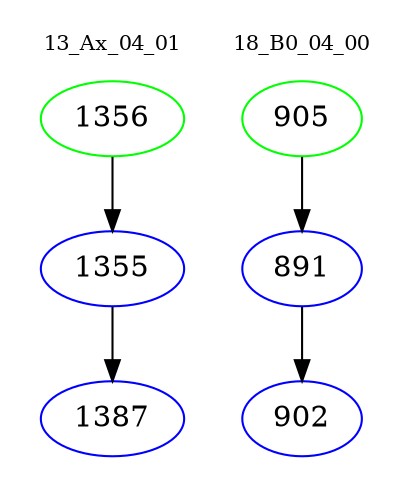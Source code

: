 digraph{
subgraph cluster_0 {
color = white
label = "13_Ax_04_01";
fontsize=10;
T0_1356 [label="1356", color="green"]
T0_1356 -> T0_1355 [color="black"]
T0_1355 [label="1355", color="blue"]
T0_1355 -> T0_1387 [color="black"]
T0_1387 [label="1387", color="blue"]
}
subgraph cluster_1 {
color = white
label = "18_B0_04_00";
fontsize=10;
T1_905 [label="905", color="green"]
T1_905 -> T1_891 [color="black"]
T1_891 [label="891", color="blue"]
T1_891 -> T1_902 [color="black"]
T1_902 [label="902", color="blue"]
}
}
